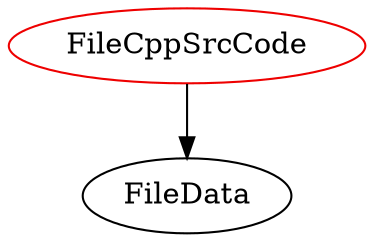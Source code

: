 digraph filecppsrccode{
FileCppSrcCode -> FileData;
FileCppSrcCode	[shape=oval, color=red2, label="FileCppSrcCode"];
}
